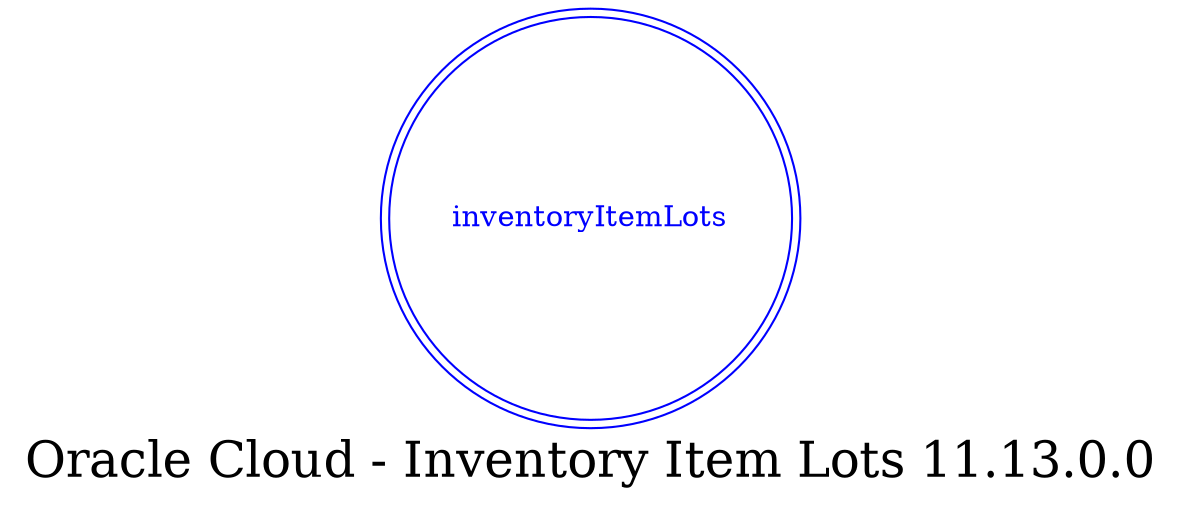 digraph LexiconGraph {
graph[label="Oracle Cloud - Inventory Item Lots 11.13.0.0", fontsize=24]
splines=true
"inventoryItemLots" [color=blue, fontcolor=blue, shape=doublecircle]
}
